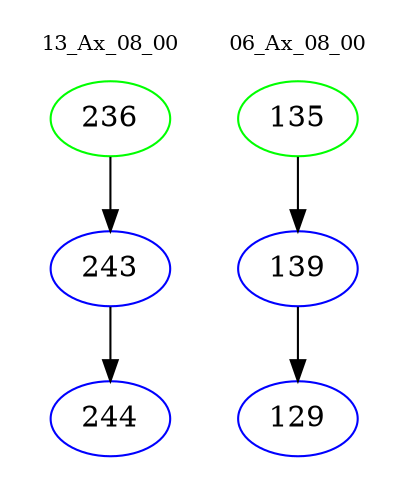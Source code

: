 digraph{
subgraph cluster_0 {
color = white
label = "13_Ax_08_00";
fontsize=10;
T0_236 [label="236", color="green"]
T0_236 -> T0_243 [color="black"]
T0_243 [label="243", color="blue"]
T0_243 -> T0_244 [color="black"]
T0_244 [label="244", color="blue"]
}
subgraph cluster_1 {
color = white
label = "06_Ax_08_00";
fontsize=10;
T1_135 [label="135", color="green"]
T1_135 -> T1_139 [color="black"]
T1_139 [label="139", color="blue"]
T1_139 -> T1_129 [color="black"]
T1_129 [label="129", color="blue"]
}
}
